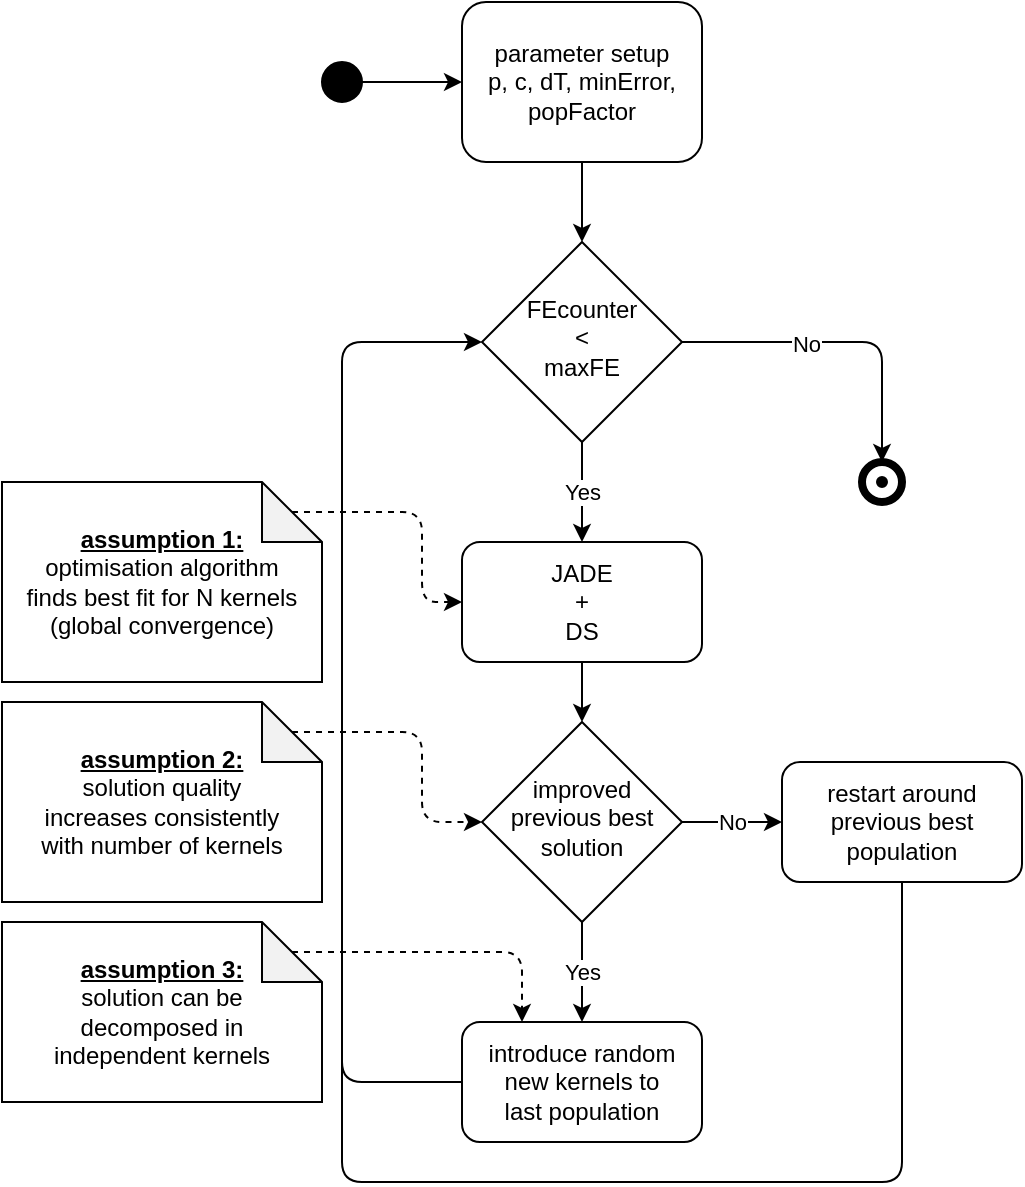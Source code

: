 <mxfile version="13.6.2" type="device"><diagram id="C5RBs43oDa-KdzZeNtuy" name="Page-1"><mxGraphModel dx="782" dy="453" grid="1" gridSize="10" guides="1" tooltips="1" connect="1" arrows="1" fold="1" page="1" pageScale="1" pageWidth="827" pageHeight="1169" math="0" shadow="0"><root><mxCell id="WIyWlLk6GJQsqaUBKTNV-0"/><mxCell id="WIyWlLk6GJQsqaUBKTNV-1" parent="WIyWlLk6GJQsqaUBKTNV-0"/><mxCell id="J-YSaaIntCLiyS-vFXkj-38" value="" style="endArrow=none;html=1;entryX=0.5;entryY=1;entryDx=0;entryDy=0;" parent="WIyWlLk6GJQsqaUBKTNV-1" target="J-YSaaIntCLiyS-vFXkj-26" edge="1"><mxGeometry width="50" height="50" relative="1" as="geometry"><mxPoint x="180" y="220" as="sourcePoint"/><mxPoint x="470" y="530" as="targetPoint"/><Array as="points"><mxPoint x="180" y="630"/><mxPoint x="460" y="630"/></Array></mxGeometry></mxCell><mxCell id="J-YSaaIntCLiyS-vFXkj-36" value="" style="endArrow=classic;html=1;exitX=0;exitY=0.5;exitDx=0;exitDy=0;entryX=0;entryY=0.5;entryDx=0;entryDy=0;" parent="WIyWlLk6GJQsqaUBKTNV-1" source="J-YSaaIntCLiyS-vFXkj-21" target="J-YSaaIntCLiyS-vFXkj-2" edge="1"><mxGeometry width="50" height="50" relative="1" as="geometry"><mxPoint x="130" y="610" as="sourcePoint"/><mxPoint x="80" y="510" as="targetPoint"/><Array as="points"><mxPoint x="180" y="580"/><mxPoint x="180" y="210"/></Array></mxGeometry></mxCell><mxCell id="J-YSaaIntCLiyS-vFXkj-0" value="&lt;div&gt;parameter setup&lt;/div&gt;&lt;div&gt;p, c, dT, minError,&lt;/div&gt;&lt;div&gt;popFactor&lt;br&gt;&lt;/div&gt;" style="rounded=1;whiteSpace=wrap;html=1;fontSize=12;glass=0;strokeWidth=1;shadow=0;" parent="WIyWlLk6GJQsqaUBKTNV-1" vertex="1"><mxGeometry x="240" y="40" width="120" height="80" as="geometry"/></mxCell><mxCell id="J-YSaaIntCLiyS-vFXkj-2" value="&lt;div&gt;FEcounter &lt;br&gt;&lt;/div&gt;&lt;div&gt;&amp;lt;&lt;/div&gt;&lt;div&gt;maxFE&lt;br&gt;&lt;/div&gt;" style="rhombus;whiteSpace=wrap;html=1;shadow=0;fontFamily=Helvetica;fontSize=12;align=center;strokeWidth=1;spacing=6;spacingTop=-4;" parent="WIyWlLk6GJQsqaUBKTNV-1" vertex="1"><mxGeometry x="250" y="160" width="100" height="100" as="geometry"/></mxCell><mxCell id="J-YSaaIntCLiyS-vFXkj-3" value="&lt;div&gt;improved&lt;/div&gt;&lt;div&gt;previous best&lt;/div&gt;&lt;div&gt;solution&lt;br&gt;&lt;/div&gt;" style="rhombus;whiteSpace=wrap;html=1;shadow=0;fontFamily=Helvetica;fontSize=12;align=center;strokeWidth=1;spacing=6;spacingTop=-4;" parent="WIyWlLk6GJQsqaUBKTNV-1" vertex="1"><mxGeometry x="250" y="400" width="100" height="100" as="geometry"/></mxCell><mxCell id="J-YSaaIntCLiyS-vFXkj-4" value="&lt;div&gt;JADE&lt;/div&gt;&lt;div&gt;+&lt;/div&gt;&lt;div&gt;DS&lt;br&gt;&lt;/div&gt;" style="rounded=1;whiteSpace=wrap;html=1;" parent="WIyWlLk6GJQsqaUBKTNV-1" vertex="1"><mxGeometry x="240" y="310" width="120" height="60" as="geometry"/></mxCell><mxCell id="J-YSaaIntCLiyS-vFXkj-5" value="&lt;div&gt;&lt;u&gt;&lt;b&gt;assumption 1:&lt;/b&gt;&lt;/u&gt;&lt;/div&gt;&lt;div&gt;optimisation algorithm&lt;/div&gt;&lt;div&gt;finds best fit for N kernels&lt;/div&gt;&lt;div&gt;(global convergence)&lt;br&gt;&lt;/div&gt;" style="shape=note;whiteSpace=wrap;html=1;backgroundOutline=1;darkOpacity=0.05;" parent="WIyWlLk6GJQsqaUBKTNV-1" vertex="1"><mxGeometry x="10" y="280" width="160" height="100" as="geometry"/></mxCell><mxCell id="J-YSaaIntCLiyS-vFXkj-6" value="" style="endArrow=classic;html=1;exitX=0;exitY=0;exitDx=145;exitDy=15;entryX=0;entryY=0.5;entryDx=0;entryDy=0;dashed=1;exitPerimeter=0;" parent="WIyWlLk6GJQsqaUBKTNV-1" source="J-YSaaIntCLiyS-vFXkj-5" target="J-YSaaIntCLiyS-vFXkj-4" edge="1"><mxGeometry width="50" height="50" relative="1" as="geometry"><mxPoint x="-70" y="490" as="sourcePoint"/><mxPoint x="-120" y="540" as="targetPoint"/><Array as="points"><mxPoint x="220" y="295"/><mxPoint x="220" y="340"/></Array></mxGeometry></mxCell><mxCell id="J-YSaaIntCLiyS-vFXkj-16" value="" style="endArrow=classic;html=1;exitX=0.5;exitY=1;exitDx=0;exitDy=0;entryX=0.5;entryY=0;entryDx=0;entryDy=0;" parent="WIyWlLk6GJQsqaUBKTNV-1" source="J-YSaaIntCLiyS-vFXkj-0" target="J-YSaaIntCLiyS-vFXkj-2" edge="1"><mxGeometry width="50" height="50" relative="1" as="geometry"><mxPoint x="460" y="200" as="sourcePoint"/><mxPoint x="510" y="150" as="targetPoint"/></mxGeometry></mxCell><mxCell id="J-YSaaIntCLiyS-vFXkj-17" value="" style="endArrow=classic;html=1;exitX=0.5;exitY=1;exitDx=0;exitDy=0;" parent="WIyWlLk6GJQsqaUBKTNV-1" source="J-YSaaIntCLiyS-vFXkj-2" target="J-YSaaIntCLiyS-vFXkj-4" edge="1"><mxGeometry relative="1" as="geometry"><mxPoint x="410" y="360" as="sourcePoint"/><mxPoint x="510" y="360" as="targetPoint"/></mxGeometry></mxCell><mxCell id="J-YSaaIntCLiyS-vFXkj-18" value="Yes" style="edgeLabel;resizable=0;html=1;align=center;verticalAlign=middle;" parent="J-YSaaIntCLiyS-vFXkj-17" connectable="0" vertex="1"><mxGeometry relative="1" as="geometry"/></mxCell><mxCell id="J-YSaaIntCLiyS-vFXkj-20" value="" style="endArrow=classic;html=1;exitX=0.5;exitY=1;exitDx=0;exitDy=0;entryX=0.5;entryY=0;entryDx=0;entryDy=0;" parent="WIyWlLk6GJQsqaUBKTNV-1" source="J-YSaaIntCLiyS-vFXkj-4" target="J-YSaaIntCLiyS-vFXkj-3" edge="1"><mxGeometry width="50" height="50" relative="1" as="geometry"><mxPoint x="420" y="410" as="sourcePoint"/><mxPoint x="470" y="360" as="targetPoint"/></mxGeometry></mxCell><mxCell id="J-YSaaIntCLiyS-vFXkj-21" value="&lt;div&gt;introduce random &lt;br&gt;&lt;/div&gt;&lt;div&gt;new kernels to&lt;/div&gt;&lt;div&gt;last population&lt;br&gt;&lt;/div&gt;" style="rounded=1;whiteSpace=wrap;html=1;" parent="WIyWlLk6GJQsqaUBKTNV-1" vertex="1"><mxGeometry x="240" y="550" width="120" height="60" as="geometry"/></mxCell><mxCell id="J-YSaaIntCLiyS-vFXkj-24" value="" style="endArrow=classic;html=1;entryX=0.5;entryY=0;entryDx=0;entryDy=0;exitX=0.5;exitY=1;exitDx=0;exitDy=0;" parent="WIyWlLk6GJQsqaUBKTNV-1" source="J-YSaaIntCLiyS-vFXkj-3" target="J-YSaaIntCLiyS-vFXkj-21" edge="1"><mxGeometry relative="1" as="geometry"><mxPoint x="250" y="510" as="sourcePoint"/><mxPoint x="130" y="490" as="targetPoint"/></mxGeometry></mxCell><mxCell id="J-YSaaIntCLiyS-vFXkj-25" value="Yes" style="edgeLabel;resizable=0;html=1;align=center;verticalAlign=middle;" parent="J-YSaaIntCLiyS-vFXkj-24" connectable="0" vertex="1"><mxGeometry relative="1" as="geometry"/></mxCell><mxCell id="J-YSaaIntCLiyS-vFXkj-26" value="&lt;div&gt;restart around&lt;/div&gt;&lt;div&gt;previous best&lt;/div&gt;&lt;div&gt;population&lt;br&gt;&lt;/div&gt;" style="rounded=1;whiteSpace=wrap;html=1;" parent="WIyWlLk6GJQsqaUBKTNV-1" vertex="1"><mxGeometry x="400" y="420" width="120" height="60" as="geometry"/></mxCell><mxCell id="J-YSaaIntCLiyS-vFXkj-27" value="" style="endArrow=classic;html=1;exitX=1;exitY=0.5;exitDx=0;exitDy=0;entryX=0;entryY=0.5;entryDx=0;entryDy=0;" parent="WIyWlLk6GJQsqaUBKTNV-1" source="J-YSaaIntCLiyS-vFXkj-3" target="J-YSaaIntCLiyS-vFXkj-26" edge="1"><mxGeometry relative="1" as="geometry"><mxPoint x="-60" y="540" as="sourcePoint"/><mxPoint x="40" y="540" as="targetPoint"/></mxGeometry></mxCell><mxCell id="J-YSaaIntCLiyS-vFXkj-28" value="No" style="edgeLabel;resizable=0;html=1;align=center;verticalAlign=middle;" parent="J-YSaaIntCLiyS-vFXkj-27" connectable="0" vertex="1"><mxGeometry relative="1" as="geometry"/></mxCell><mxCell id="J-YSaaIntCLiyS-vFXkj-32" value="&lt;div&gt;&lt;u&gt;&lt;b&gt;assumption 2:&lt;/b&gt;&lt;/u&gt;&lt;/div&gt;&lt;div&gt;solution quality &lt;br&gt;&lt;/div&gt;&lt;div&gt;increases consistently&lt;/div&gt;&lt;div&gt;with number of kernels&lt;br&gt;&lt;/div&gt;" style="shape=note;whiteSpace=wrap;html=1;backgroundOutline=1;darkOpacity=0.05;" parent="WIyWlLk6GJQsqaUBKTNV-1" vertex="1"><mxGeometry x="10" y="390" width="160" height="100" as="geometry"/></mxCell><mxCell id="J-YSaaIntCLiyS-vFXkj-33" value="&lt;div&gt;&lt;u&gt;&lt;b&gt;assumption 3:&lt;/b&gt;&lt;/u&gt;&lt;/div&gt;&lt;div&gt;solution can be &lt;br&gt;&lt;/div&gt;&lt;div&gt;decomposed in &lt;br&gt;&lt;/div&gt;&lt;div&gt;independent kernels&lt;br&gt;&lt;/div&gt;" style="shape=note;whiteSpace=wrap;html=1;backgroundOutline=1;darkOpacity=0.05;" parent="WIyWlLk6GJQsqaUBKTNV-1" vertex="1"><mxGeometry x="10" y="500" width="160" height="90" as="geometry"/></mxCell><mxCell id="J-YSaaIntCLiyS-vFXkj-35" value="" style="endArrow=classic;html=1;dashed=1;entryX=0;entryY=0.5;entryDx=0;entryDy=0;exitX=0;exitY=0;exitDx=145;exitDy=15;exitPerimeter=0;" parent="WIyWlLk6GJQsqaUBKTNV-1" source="J-YSaaIntCLiyS-vFXkj-32" target="J-YSaaIntCLiyS-vFXkj-3" edge="1"><mxGeometry width="50" height="50" relative="1" as="geometry"><mxPoint x="130" y="410" as="sourcePoint"/><mxPoint x="80" y="460" as="targetPoint"/><Array as="points"><mxPoint x="220" y="405"/><mxPoint x="220" y="450"/></Array></mxGeometry></mxCell><mxCell id="J-YSaaIntCLiyS-vFXkj-39" value="" style="ellipse;whiteSpace=wrap;html=1;aspect=fixed;fillColor=#000000;" parent="WIyWlLk6GJQsqaUBKTNV-1" vertex="1"><mxGeometry x="170" y="70" width="20" height="20" as="geometry"/></mxCell><mxCell id="J-YSaaIntCLiyS-vFXkj-46" value="" style="endArrow=classic;html=1;entryX=0;entryY=0.5;entryDx=0;entryDy=0;exitX=1;exitY=0.5;exitDx=0;exitDy=0;" parent="WIyWlLk6GJQsqaUBKTNV-1" source="J-YSaaIntCLiyS-vFXkj-39" target="J-YSaaIntCLiyS-vFXkj-0" edge="1"><mxGeometry width="50" height="50" relative="1" as="geometry"><mxPoint x="150" y="190" as="sourcePoint"/><mxPoint x="200" y="140" as="targetPoint"/></mxGeometry></mxCell><mxCell id="J-YSaaIntCLiyS-vFXkj-52" value="" style="group" parent="WIyWlLk6GJQsqaUBKTNV-1" vertex="1" connectable="0"><mxGeometry x="440" y="270" width="20" height="20" as="geometry"/></mxCell><mxCell id="J-YSaaIntCLiyS-vFXkj-51" value="" style="group" parent="J-YSaaIntCLiyS-vFXkj-52" vertex="1" connectable="0"><mxGeometry width="20" height="20" as="geometry"/></mxCell><mxCell id="J-YSaaIntCLiyS-vFXkj-49" value="" style="ellipse;whiteSpace=wrap;html=1;aspect=fixed;strokeWidth=4;fillColor=none;" parent="J-YSaaIntCLiyS-vFXkj-51" vertex="1"><mxGeometry width="20" height="20" as="geometry"/></mxCell><mxCell id="J-YSaaIntCLiyS-vFXkj-50" value="" style="ellipse;whiteSpace=wrap;html=1;aspect=fixed;strokeWidth=2;fillColor=#000000;labelBorderColor=none;labelBackgroundColor=none;" parent="J-YSaaIntCLiyS-vFXkj-51" vertex="1"><mxGeometry x="8" y="8" width="4" height="4" as="geometry"/></mxCell><mxCell id="J-YSaaIntCLiyS-vFXkj-54" value="" style="endArrow=classic;html=1;entryX=0.5;entryY=0;entryDx=0;entryDy=0;exitX=1;exitY=0.5;exitDx=0;exitDy=0;" parent="WIyWlLk6GJQsqaUBKTNV-1" source="J-YSaaIntCLiyS-vFXkj-2" target="J-YSaaIntCLiyS-vFXkj-49" edge="1"><mxGeometry width="50" height="50" relative="1" as="geometry"><mxPoint x="370" y="210" as="sourcePoint"/><mxPoint x="420" y="160" as="targetPoint"/><Array as="points"><mxPoint x="450" y="210"/></Array></mxGeometry></mxCell><mxCell id="J-YSaaIntCLiyS-vFXkj-55" value="No" style="edgeLabel;html=1;align=center;verticalAlign=middle;resizable=0;points=[];" parent="J-YSaaIntCLiyS-vFXkj-54" vertex="1" connectable="0"><mxGeometry x="-0.227" y="-1" relative="1" as="geometry"><mxPoint as="offset"/></mxGeometry></mxCell><mxCell id="J-YSaaIntCLiyS-vFXkj-56" value="" style="endArrow=classic;html=1;entryX=0.25;entryY=0;entryDx=0;entryDy=0;exitX=0;exitY=0;exitDx=145;exitDy=15;exitPerimeter=0;dashed=1;" parent="WIyWlLk6GJQsqaUBKTNV-1" source="J-YSaaIntCLiyS-vFXkj-33" target="J-YSaaIntCLiyS-vFXkj-21" edge="1"><mxGeometry width="50" height="50" relative="1" as="geometry"><mxPoint x="70" y="670" as="sourcePoint"/><mxPoint x="120" y="620" as="targetPoint"/><Array as="points"><mxPoint x="270" y="515"/></Array></mxGeometry></mxCell></root></mxGraphModel></diagram></mxfile>
